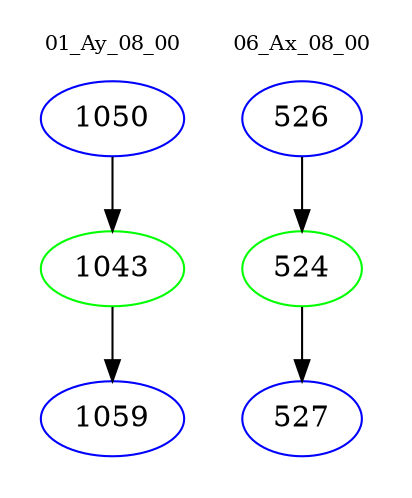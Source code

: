digraph{
subgraph cluster_0 {
color = white
label = "01_Ay_08_00";
fontsize=10;
T0_1050 [label="1050", color="blue"]
T0_1050 -> T0_1043 [color="black"]
T0_1043 [label="1043", color="green"]
T0_1043 -> T0_1059 [color="black"]
T0_1059 [label="1059", color="blue"]
}
subgraph cluster_1 {
color = white
label = "06_Ax_08_00";
fontsize=10;
T1_526 [label="526", color="blue"]
T1_526 -> T1_524 [color="black"]
T1_524 [label="524", color="green"]
T1_524 -> T1_527 [color="black"]
T1_527 [label="527", color="blue"]
}
}
